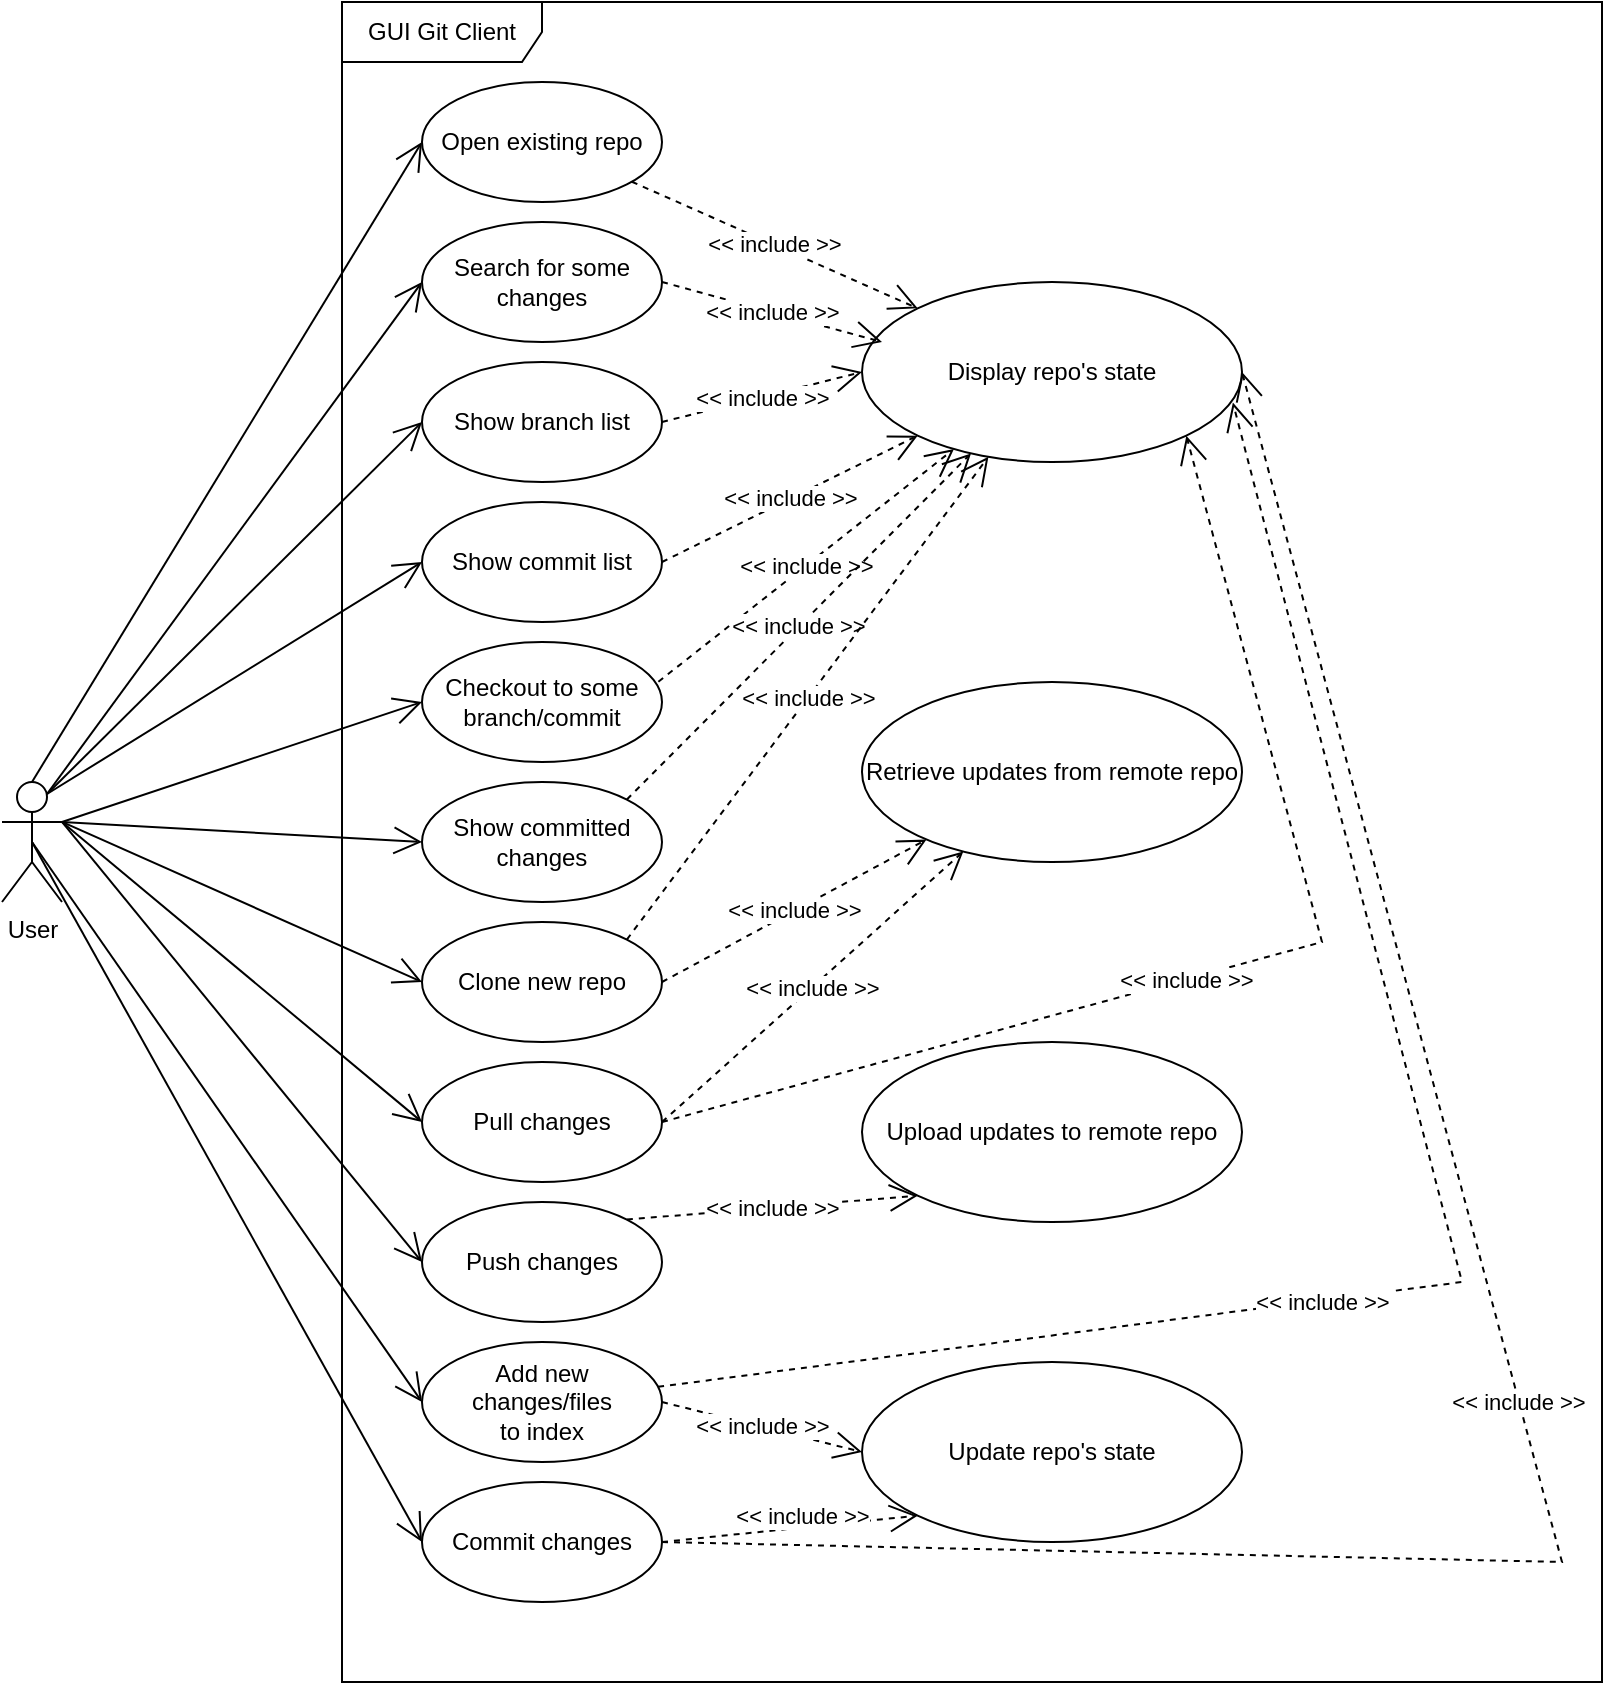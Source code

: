 <mxfile version="15.7.3" type="device"><diagram id="I9l6AAnmEMxGpoyb6NWZ" name="Page-1"><mxGraphModel dx="1826" dy="764" grid="1" gridSize="10" guides="1" tooltips="1" connect="1" arrows="1" fold="1" page="1" pageScale="1" pageWidth="827" pageHeight="1169" math="0" shadow="0"><root><mxCell id="0"/><mxCell id="1" parent="0"/><mxCell id="PH-CLBPj2_kELXCjUoYW-1" value="User" style="shape=umlActor;verticalLabelPosition=bottom;verticalAlign=top;html=1;" vertex="1" parent="1"><mxGeometry x="30" y="510" width="30" height="60" as="geometry"/></mxCell><mxCell id="PH-CLBPj2_kELXCjUoYW-6" value="GUI Git Client" style="shape=umlFrame;whiteSpace=wrap;html=1;width=100;height=30;" vertex="1" parent="1"><mxGeometry x="200" y="120" width="630" height="840" as="geometry"/></mxCell><mxCell id="PH-CLBPj2_kELXCjUoYW-4" value="Display repo's state" style="ellipse;whiteSpace=wrap;html=1;" vertex="1" parent="1"><mxGeometry x="460" y="260" width="190" height="90" as="geometry"/></mxCell><mxCell id="PH-CLBPj2_kELXCjUoYW-7" value="Update repo's state" style="ellipse;whiteSpace=wrap;html=1;" vertex="1" parent="1"><mxGeometry x="460" y="800" width="190" height="90" as="geometry"/></mxCell><mxCell id="PH-CLBPj2_kELXCjUoYW-8" value="Open existing repo" style="ellipse;whiteSpace=wrap;html=1;" vertex="1" parent="1"><mxGeometry x="240" y="160" width="120" height="60" as="geometry"/></mxCell><mxCell id="PH-CLBPj2_kELXCjUoYW-9" value="Clone new repo" style="ellipse;whiteSpace=wrap;html=1;" vertex="1" parent="1"><mxGeometry x="240" y="580" width="120" height="60" as="geometry"/></mxCell><mxCell id="PH-CLBPj2_kELXCjUoYW-10" value="Retrieve updates from remote repo" style="ellipse;whiteSpace=wrap;html=1;" vertex="1" parent="1"><mxGeometry x="460" y="460" width="190" height="90" as="geometry"/></mxCell><mxCell id="PH-CLBPj2_kELXCjUoYW-11" value="Show branch list" style="ellipse;whiteSpace=wrap;html=1;" vertex="1" parent="1"><mxGeometry x="240" y="300" width="120" height="60" as="geometry"/></mxCell><mxCell id="PH-CLBPj2_kELXCjUoYW-13" value="Show commit list" style="ellipse;whiteSpace=wrap;html=1;" vertex="1" parent="1"><mxGeometry x="240" y="370" width="120" height="60" as="geometry"/></mxCell><mxCell id="PH-CLBPj2_kELXCjUoYW-14" value="&lt;div&gt;Checkout to some&lt;/div&gt;&lt;div&gt;branch/commit&lt;br&gt;&lt;/div&gt;" style="ellipse;whiteSpace=wrap;html=1;" vertex="1" parent="1"><mxGeometry x="240" y="440" width="120" height="60" as="geometry"/></mxCell><mxCell id="PH-CLBPj2_kELXCjUoYW-15" value="&lt;div&gt;Show committed&lt;/div&gt;&lt;div&gt;changes&lt;br&gt;&lt;/div&gt;" style="ellipse;whiteSpace=wrap;html=1;" vertex="1" parent="1"><mxGeometry x="240" y="510" width="120" height="60" as="geometry"/></mxCell><mxCell id="PH-CLBPj2_kELXCjUoYW-16" value="Search for some changes" style="ellipse;whiteSpace=wrap;html=1;" vertex="1" parent="1"><mxGeometry x="240" y="230" width="120" height="60" as="geometry"/></mxCell><mxCell id="PH-CLBPj2_kELXCjUoYW-17" value="Pull changes" style="ellipse;whiteSpace=wrap;html=1;" vertex="1" parent="1"><mxGeometry x="240" y="650" width="120" height="60" as="geometry"/></mxCell><mxCell id="PH-CLBPj2_kELXCjUoYW-18" value="Add new changes/files &lt;br&gt;to index" style="ellipse;whiteSpace=wrap;html=1;" vertex="1" parent="1"><mxGeometry x="240" y="790" width="120" height="60" as="geometry"/></mxCell><mxCell id="PH-CLBPj2_kELXCjUoYW-21" value="Commit changes" style="ellipse;whiteSpace=wrap;html=1;" vertex="1" parent="1"><mxGeometry x="240" y="860" width="120" height="60" as="geometry"/></mxCell><mxCell id="PH-CLBPj2_kELXCjUoYW-22" value="&amp;lt;&amp;lt; include &amp;gt;&amp;gt;" style="endArrow=open;endSize=12;dashed=1;html=1;rounded=0;entryX=0;entryY=0;entryDx=0;entryDy=0;" edge="1" parent="1" source="PH-CLBPj2_kELXCjUoYW-8" target="PH-CLBPj2_kELXCjUoYW-4"><mxGeometry width="160" relative="1" as="geometry"><mxPoint x="350" y="200" as="sourcePoint"/><mxPoint x="500" y="190" as="targetPoint"/></mxGeometry></mxCell><mxCell id="PH-CLBPj2_kELXCjUoYW-23" value="&amp;lt;&amp;lt; include &amp;gt;&amp;gt;" style="endArrow=open;endSize=12;dashed=1;html=1;rounded=0;exitX=1;exitY=0.5;exitDx=0;exitDy=0;" edge="1" parent="1" source="PH-CLBPj2_kELXCjUoYW-16"><mxGeometry width="160" relative="1" as="geometry"><mxPoint x="360" y="380" as="sourcePoint"/><mxPoint x="470" y="290" as="targetPoint"/></mxGeometry></mxCell><mxCell id="PH-CLBPj2_kELXCjUoYW-24" value="&amp;lt;&amp;lt; include &amp;gt;&amp;gt;" style="endArrow=open;endSize=12;dashed=1;html=1;rounded=0;exitX=1;exitY=0.5;exitDx=0;exitDy=0;entryX=0;entryY=0.5;entryDx=0;entryDy=0;" edge="1" parent="1" source="PH-CLBPj2_kELXCjUoYW-11" target="PH-CLBPj2_kELXCjUoYW-4"><mxGeometry width="160" relative="1" as="geometry"><mxPoint x="360" y="380" as="sourcePoint"/><mxPoint x="520" y="380" as="targetPoint"/></mxGeometry></mxCell><mxCell id="PH-CLBPj2_kELXCjUoYW-25" value="&amp;lt;&amp;lt; include &amp;gt;&amp;gt;" style="endArrow=open;endSize=12;dashed=1;html=1;rounded=0;exitX=1;exitY=0.5;exitDx=0;exitDy=0;entryX=0;entryY=1;entryDx=0;entryDy=0;" edge="1" parent="1" source="PH-CLBPj2_kELXCjUoYW-13" target="PH-CLBPj2_kELXCjUoYW-4"><mxGeometry width="160" relative="1" as="geometry"><mxPoint x="390" y="390" as="sourcePoint"/><mxPoint x="550" y="390" as="targetPoint"/></mxGeometry></mxCell><mxCell id="PH-CLBPj2_kELXCjUoYW-26" value="&amp;lt;&amp;lt; include &amp;gt;&amp;gt;" style="endArrow=open;endSize=12;dashed=1;html=1;rounded=0;exitX=0.985;exitY=0.331;exitDx=0;exitDy=0;exitPerimeter=0;" edge="1" parent="1" source="PH-CLBPj2_kELXCjUoYW-14" target="PH-CLBPj2_kELXCjUoYW-4"><mxGeometry width="160" relative="1" as="geometry"><mxPoint x="360" y="460" as="sourcePoint"/><mxPoint x="520" y="460" as="targetPoint"/></mxGeometry></mxCell><mxCell id="PH-CLBPj2_kELXCjUoYW-27" value="&amp;lt;&amp;lt; include &amp;gt;&amp;gt;" style="endArrow=open;endSize=12;dashed=1;html=1;rounded=0;exitX=1;exitY=0;exitDx=0;exitDy=0;" edge="1" parent="1" source="PH-CLBPj2_kELXCjUoYW-15" target="PH-CLBPj2_kELXCjUoYW-4"><mxGeometry width="160" relative="1" as="geometry"><mxPoint x="430" y="470" as="sourcePoint"/><mxPoint x="590" y="470" as="targetPoint"/></mxGeometry></mxCell><mxCell id="PH-CLBPj2_kELXCjUoYW-28" value="&amp;lt;&amp;lt; include &amp;gt;&amp;gt;" style="endArrow=open;endSize=12;dashed=1;html=1;rounded=0;exitX=1;exitY=0.5;exitDx=0;exitDy=0;" edge="1" parent="1" source="PH-CLBPj2_kELXCjUoYW-9" target="PH-CLBPj2_kELXCjUoYW-10"><mxGeometry width="160" relative="1" as="geometry"><mxPoint x="390" y="630" as="sourcePoint"/><mxPoint x="550" y="630" as="targetPoint"/></mxGeometry></mxCell><mxCell id="PH-CLBPj2_kELXCjUoYW-29" value="&amp;lt;&amp;lt; include &amp;gt;&amp;gt;" style="endArrow=open;endSize=12;dashed=1;html=1;rounded=0;exitX=1;exitY=0;exitDx=0;exitDy=0;" edge="1" parent="1" source="PH-CLBPj2_kELXCjUoYW-9" target="PH-CLBPj2_kELXCjUoYW-4"><mxGeometry width="160" relative="1" as="geometry"><mxPoint x="440" y="470" as="sourcePoint"/><mxPoint x="600" y="470" as="targetPoint"/></mxGeometry></mxCell><mxCell id="PH-CLBPj2_kELXCjUoYW-30" value="Upload updates to remote repo" style="ellipse;whiteSpace=wrap;html=1;" vertex="1" parent="1"><mxGeometry x="460" y="640" width="190" height="90" as="geometry"/></mxCell><mxCell id="PH-CLBPj2_kELXCjUoYW-32" value="&amp;lt;&amp;lt; include &amp;gt;&amp;gt;" style="endArrow=open;endSize=12;dashed=1;html=1;rounded=0;exitX=1;exitY=0.5;exitDx=0;exitDy=0;" edge="1" parent="1" source="PH-CLBPj2_kELXCjUoYW-17" target="PH-CLBPj2_kELXCjUoYW-10"><mxGeometry width="160" relative="1" as="geometry"><mxPoint x="410" y="700" as="sourcePoint"/><mxPoint x="570" y="700" as="targetPoint"/></mxGeometry></mxCell><mxCell id="PH-CLBPj2_kELXCjUoYW-33" value="Push changes" style="ellipse;whiteSpace=wrap;html=1;" vertex="1" parent="1"><mxGeometry x="240" y="720" width="120" height="60" as="geometry"/></mxCell><mxCell id="PH-CLBPj2_kELXCjUoYW-34" value="&amp;lt;&amp;lt; include &amp;gt;&amp;gt;" style="endArrow=open;endSize=12;dashed=1;html=1;rounded=0;exitX=1;exitY=0;exitDx=0;exitDy=0;entryX=0;entryY=1;entryDx=0;entryDy=0;" edge="1" parent="1" source="PH-CLBPj2_kELXCjUoYW-33" target="PH-CLBPj2_kELXCjUoYW-30"><mxGeometry width="160" relative="1" as="geometry"><mxPoint x="430" y="730" as="sourcePoint"/><mxPoint x="590" y="730" as="targetPoint"/></mxGeometry></mxCell><mxCell id="PH-CLBPj2_kELXCjUoYW-37" value="&amp;lt;&amp;lt; include &amp;gt;&amp;gt;" style="endArrow=open;endSize=12;dashed=1;html=1;rounded=0;exitX=1;exitY=0.5;exitDx=0;exitDy=0;entryX=0;entryY=0.5;entryDx=0;entryDy=0;" edge="1" parent="1" source="PH-CLBPj2_kELXCjUoYW-18" target="PH-CLBPj2_kELXCjUoYW-7"><mxGeometry width="160" relative="1" as="geometry"><mxPoint x="359.996" y="789.997" as="sourcePoint"/><mxPoint x="505.112" y="737.895" as="targetPoint"/></mxGeometry></mxCell><mxCell id="PH-CLBPj2_kELXCjUoYW-38" value="&amp;lt;&amp;lt; include &amp;gt;&amp;gt;" style="endArrow=open;endSize=12;dashed=1;html=1;rounded=0;exitX=1;exitY=0.5;exitDx=0;exitDy=0;entryX=0;entryY=1;entryDx=0;entryDy=0;" edge="1" parent="1" source="PH-CLBPj2_kELXCjUoYW-21" target="PH-CLBPj2_kELXCjUoYW-7"><mxGeometry x="0.107" y="6" width="160" relative="1" as="geometry"><mxPoint x="379.996" y="932.097" as="sourcePoint"/><mxPoint x="525.112" y="879.995" as="targetPoint"/><mxPoint as="offset"/></mxGeometry></mxCell><mxCell id="PH-CLBPj2_kELXCjUoYW-39" value="&amp;lt;&amp;lt; include &amp;gt;&amp;gt;" style="endArrow=open;endSize=12;dashed=1;html=1;rounded=0;exitX=1;exitY=0.5;exitDx=0;exitDy=0;entryX=1;entryY=1;entryDx=0;entryDy=0;" edge="1" parent="1" source="PH-CLBPj2_kELXCjUoYW-17" target="PH-CLBPj2_kELXCjUoYW-4"><mxGeometry x="-0.101" y="-2" width="160" relative="1" as="geometry"><mxPoint x="459.996" y="632.097" as="sourcePoint"/><mxPoint x="720" y="520" as="targetPoint"/><Array as="points"><mxPoint x="690" y="590"/></Array><mxPoint y="-1" as="offset"/></mxGeometry></mxCell><mxCell id="PH-CLBPj2_kELXCjUoYW-40" value="&amp;lt;&amp;lt; include &amp;gt;&amp;gt;" style="endArrow=open;endSize=12;dashed=1;html=1;rounded=0;entryX=0.976;entryY=0.67;entryDx=0;entryDy=0;entryPerimeter=0;" edge="1" parent="1" source="PH-CLBPj2_kELXCjUoYW-18" target="PH-CLBPj2_kELXCjUoYW-4"><mxGeometry x="-0.222" y="-1" width="160" relative="1" as="geometry"><mxPoint x="382.426" y="799.997" as="sourcePoint"/><mxPoint x="527.542" y="747.895" as="targetPoint"/><Array as="points"><mxPoint x="760" y="760"/></Array><mxPoint as="offset"/></mxGeometry></mxCell><mxCell id="PH-CLBPj2_kELXCjUoYW-41" value="&amp;lt;&amp;lt; include &amp;gt;&amp;gt;" style="endArrow=open;endSize=12;dashed=1;html=1;rounded=0;exitX=1;exitY=0.5;exitDx=0;exitDy=0;entryX=1;entryY=0.5;entryDx=0;entryDy=0;" edge="1" parent="1" source="PH-CLBPj2_kELXCjUoYW-21" target="PH-CLBPj2_kELXCjUoYW-4"><mxGeometry width="160" relative="1" as="geometry"><mxPoint x="389.996" y="952.097" as="sourcePoint"/><mxPoint x="820" y="350" as="targetPoint"/><Array as="points"><mxPoint x="810" y="900"/></Array></mxGeometry></mxCell><mxCell id="PH-CLBPj2_kELXCjUoYW-42" value="" style="endArrow=open;endFill=1;endSize=12;html=1;rounded=0;entryX=0;entryY=0.5;entryDx=0;entryDy=0;exitX=0.5;exitY=0;exitDx=0;exitDy=0;exitPerimeter=0;" edge="1" parent="1" source="PH-CLBPj2_kELXCjUoYW-1" target="PH-CLBPj2_kELXCjUoYW-8"><mxGeometry width="160" relative="1" as="geometry"><mxPoint x="20" y="428.57" as="sourcePoint"/><mxPoint x="180" y="428.57" as="targetPoint"/></mxGeometry></mxCell><mxCell id="PH-CLBPj2_kELXCjUoYW-43" value="" style="endArrow=open;endFill=1;endSize=12;html=1;rounded=0;entryX=0;entryY=0.5;entryDx=0;entryDy=0;exitX=0.75;exitY=0.1;exitDx=0;exitDy=0;exitPerimeter=0;" edge="1" parent="1" source="PH-CLBPj2_kELXCjUoYW-1" target="PH-CLBPj2_kELXCjUoYW-16"><mxGeometry width="160" relative="1" as="geometry"><mxPoint x="30.0" y="438.57" as="sourcePoint"/><mxPoint x="190.0" y="438.57" as="targetPoint"/></mxGeometry></mxCell><mxCell id="PH-CLBPj2_kELXCjUoYW-44" value="" style="endArrow=open;endFill=1;endSize=12;html=1;rounded=0;entryX=0;entryY=0.5;entryDx=0;entryDy=0;exitX=0.75;exitY=0.1;exitDx=0;exitDy=0;exitPerimeter=0;" edge="1" parent="1" source="PH-CLBPj2_kELXCjUoYW-1" target="PH-CLBPj2_kELXCjUoYW-11"><mxGeometry width="160" relative="1" as="geometry"><mxPoint x="40.0" y="448.57" as="sourcePoint"/><mxPoint x="200.0" y="448.57" as="targetPoint"/></mxGeometry></mxCell><mxCell id="PH-CLBPj2_kELXCjUoYW-45" value="" style="endArrow=open;endFill=1;endSize=12;html=1;rounded=0;entryX=0;entryY=0.5;entryDx=0;entryDy=0;exitX=0.75;exitY=0.1;exitDx=0;exitDy=0;exitPerimeter=0;" edge="1" parent="1" source="PH-CLBPj2_kELXCjUoYW-1" target="PH-CLBPj2_kELXCjUoYW-13"><mxGeometry width="160" relative="1" as="geometry"><mxPoint x="50.0" y="458.57" as="sourcePoint"/><mxPoint x="210.0" y="458.57" as="targetPoint"/></mxGeometry></mxCell><mxCell id="PH-CLBPj2_kELXCjUoYW-46" value="" style="endArrow=open;endFill=1;endSize=12;html=1;rounded=0;entryX=0;entryY=0.5;entryDx=0;entryDy=0;exitX=1;exitY=0.333;exitDx=0;exitDy=0;exitPerimeter=0;" edge="1" parent="1" source="PH-CLBPj2_kELXCjUoYW-1" target="PH-CLBPj2_kELXCjUoYW-14"><mxGeometry width="160" relative="1" as="geometry"><mxPoint x="60.0" y="468.57" as="sourcePoint"/><mxPoint x="220.0" y="468.57" as="targetPoint"/></mxGeometry></mxCell><mxCell id="PH-CLBPj2_kELXCjUoYW-47" value="" style="endArrow=open;endFill=1;endSize=12;html=1;rounded=0;entryX=0;entryY=0.5;entryDx=0;entryDy=0;exitX=1;exitY=0.333;exitDx=0;exitDy=0;exitPerimeter=0;" edge="1" parent="1" source="PH-CLBPj2_kELXCjUoYW-1" target="PH-CLBPj2_kELXCjUoYW-15"><mxGeometry width="160" relative="1" as="geometry"><mxPoint x="70.0" y="478.57" as="sourcePoint"/><mxPoint x="230.0" y="478.57" as="targetPoint"/></mxGeometry></mxCell><mxCell id="PH-CLBPj2_kELXCjUoYW-48" value="" style="endArrow=open;endFill=1;endSize=12;html=1;rounded=0;entryX=0;entryY=0.5;entryDx=0;entryDy=0;exitX=1;exitY=0.333;exitDx=0;exitDy=0;exitPerimeter=0;" edge="1" parent="1" source="PH-CLBPj2_kELXCjUoYW-1" target="PH-CLBPj2_kELXCjUoYW-9"><mxGeometry width="160" relative="1" as="geometry"><mxPoint x="100" y="530" as="sourcePoint"/><mxPoint x="240.0" y="488.57" as="targetPoint"/></mxGeometry></mxCell><mxCell id="PH-CLBPj2_kELXCjUoYW-49" value="" style="endArrow=open;endFill=1;endSize=12;html=1;rounded=0;entryX=0;entryY=0.5;entryDx=0;entryDy=0;exitX=1;exitY=0.333;exitDx=0;exitDy=0;exitPerimeter=0;" edge="1" parent="1" source="PH-CLBPj2_kELXCjUoYW-1" target="PH-CLBPj2_kELXCjUoYW-17"><mxGeometry width="160" relative="1" as="geometry"><mxPoint x="90.0" y="498.57" as="sourcePoint"/><mxPoint x="250.0" y="498.57" as="targetPoint"/></mxGeometry></mxCell><mxCell id="PH-CLBPj2_kELXCjUoYW-50" value="" style="endArrow=open;endFill=1;endSize=12;html=1;rounded=0;exitX=1;exitY=0.333;exitDx=0;exitDy=0;exitPerimeter=0;entryX=0;entryY=0.5;entryDx=0;entryDy=0;" edge="1" parent="1" source="PH-CLBPj2_kELXCjUoYW-1" target="PH-CLBPj2_kELXCjUoYW-33"><mxGeometry width="160" relative="1" as="geometry"><mxPoint x="100.0" y="508.57" as="sourcePoint"/><mxPoint x="260.0" y="508.57" as="targetPoint"/></mxGeometry></mxCell><mxCell id="PH-CLBPj2_kELXCjUoYW-51" value="" style="endArrow=open;endFill=1;endSize=12;html=1;rounded=0;entryX=0;entryY=0.5;entryDx=0;entryDy=0;exitX=0.5;exitY=0.5;exitDx=0;exitDy=0;exitPerimeter=0;" edge="1" parent="1" source="PH-CLBPj2_kELXCjUoYW-1" target="PH-CLBPj2_kELXCjUoYW-18"><mxGeometry width="160" relative="1" as="geometry"><mxPoint x="110.0" y="518.57" as="sourcePoint"/><mxPoint x="270.0" y="518.57" as="targetPoint"/></mxGeometry></mxCell><mxCell id="PH-CLBPj2_kELXCjUoYW-52" value="" style="endArrow=open;endFill=1;endSize=12;html=1;rounded=0;entryX=0;entryY=0.5;entryDx=0;entryDy=0;exitX=0.5;exitY=0.5;exitDx=0;exitDy=0;exitPerimeter=0;" edge="1" parent="1" source="PH-CLBPj2_kELXCjUoYW-1" target="PH-CLBPj2_kELXCjUoYW-21"><mxGeometry width="160" relative="1" as="geometry"><mxPoint x="120.0" y="528.57" as="sourcePoint"/><mxPoint x="280.0" y="528.57" as="targetPoint"/></mxGeometry></mxCell></root></mxGraphModel></diagram></mxfile>